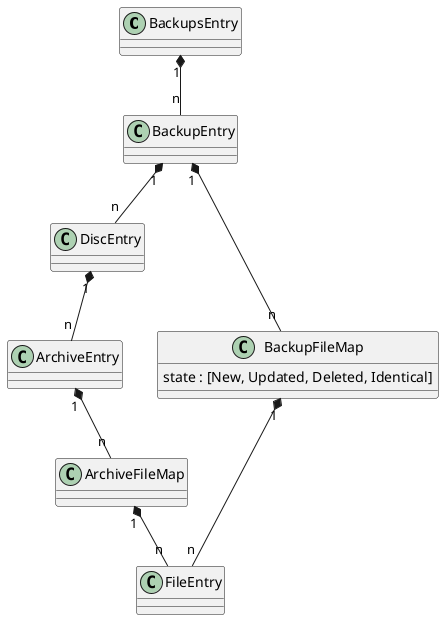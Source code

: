 @startuml

BackupsEntry  "1" *-- "n" BackupEntry
BackupEntry "1" *-- "n" DiscEntry
DiscEntry "1" *-- "n" ArchiveEntry

ArchiveEntry "1" *-- "n" ArchiveFileMap
ArchiveFileMap "1" *-- "n" FileEntry

BackupEntry "1" *-- "n" BackupFileMap
BackupFileMap "1" *-- "n" FileEntry

class BackupFileMap {
    state : [New, Updated, Deleted, Identical]
}

@enduml